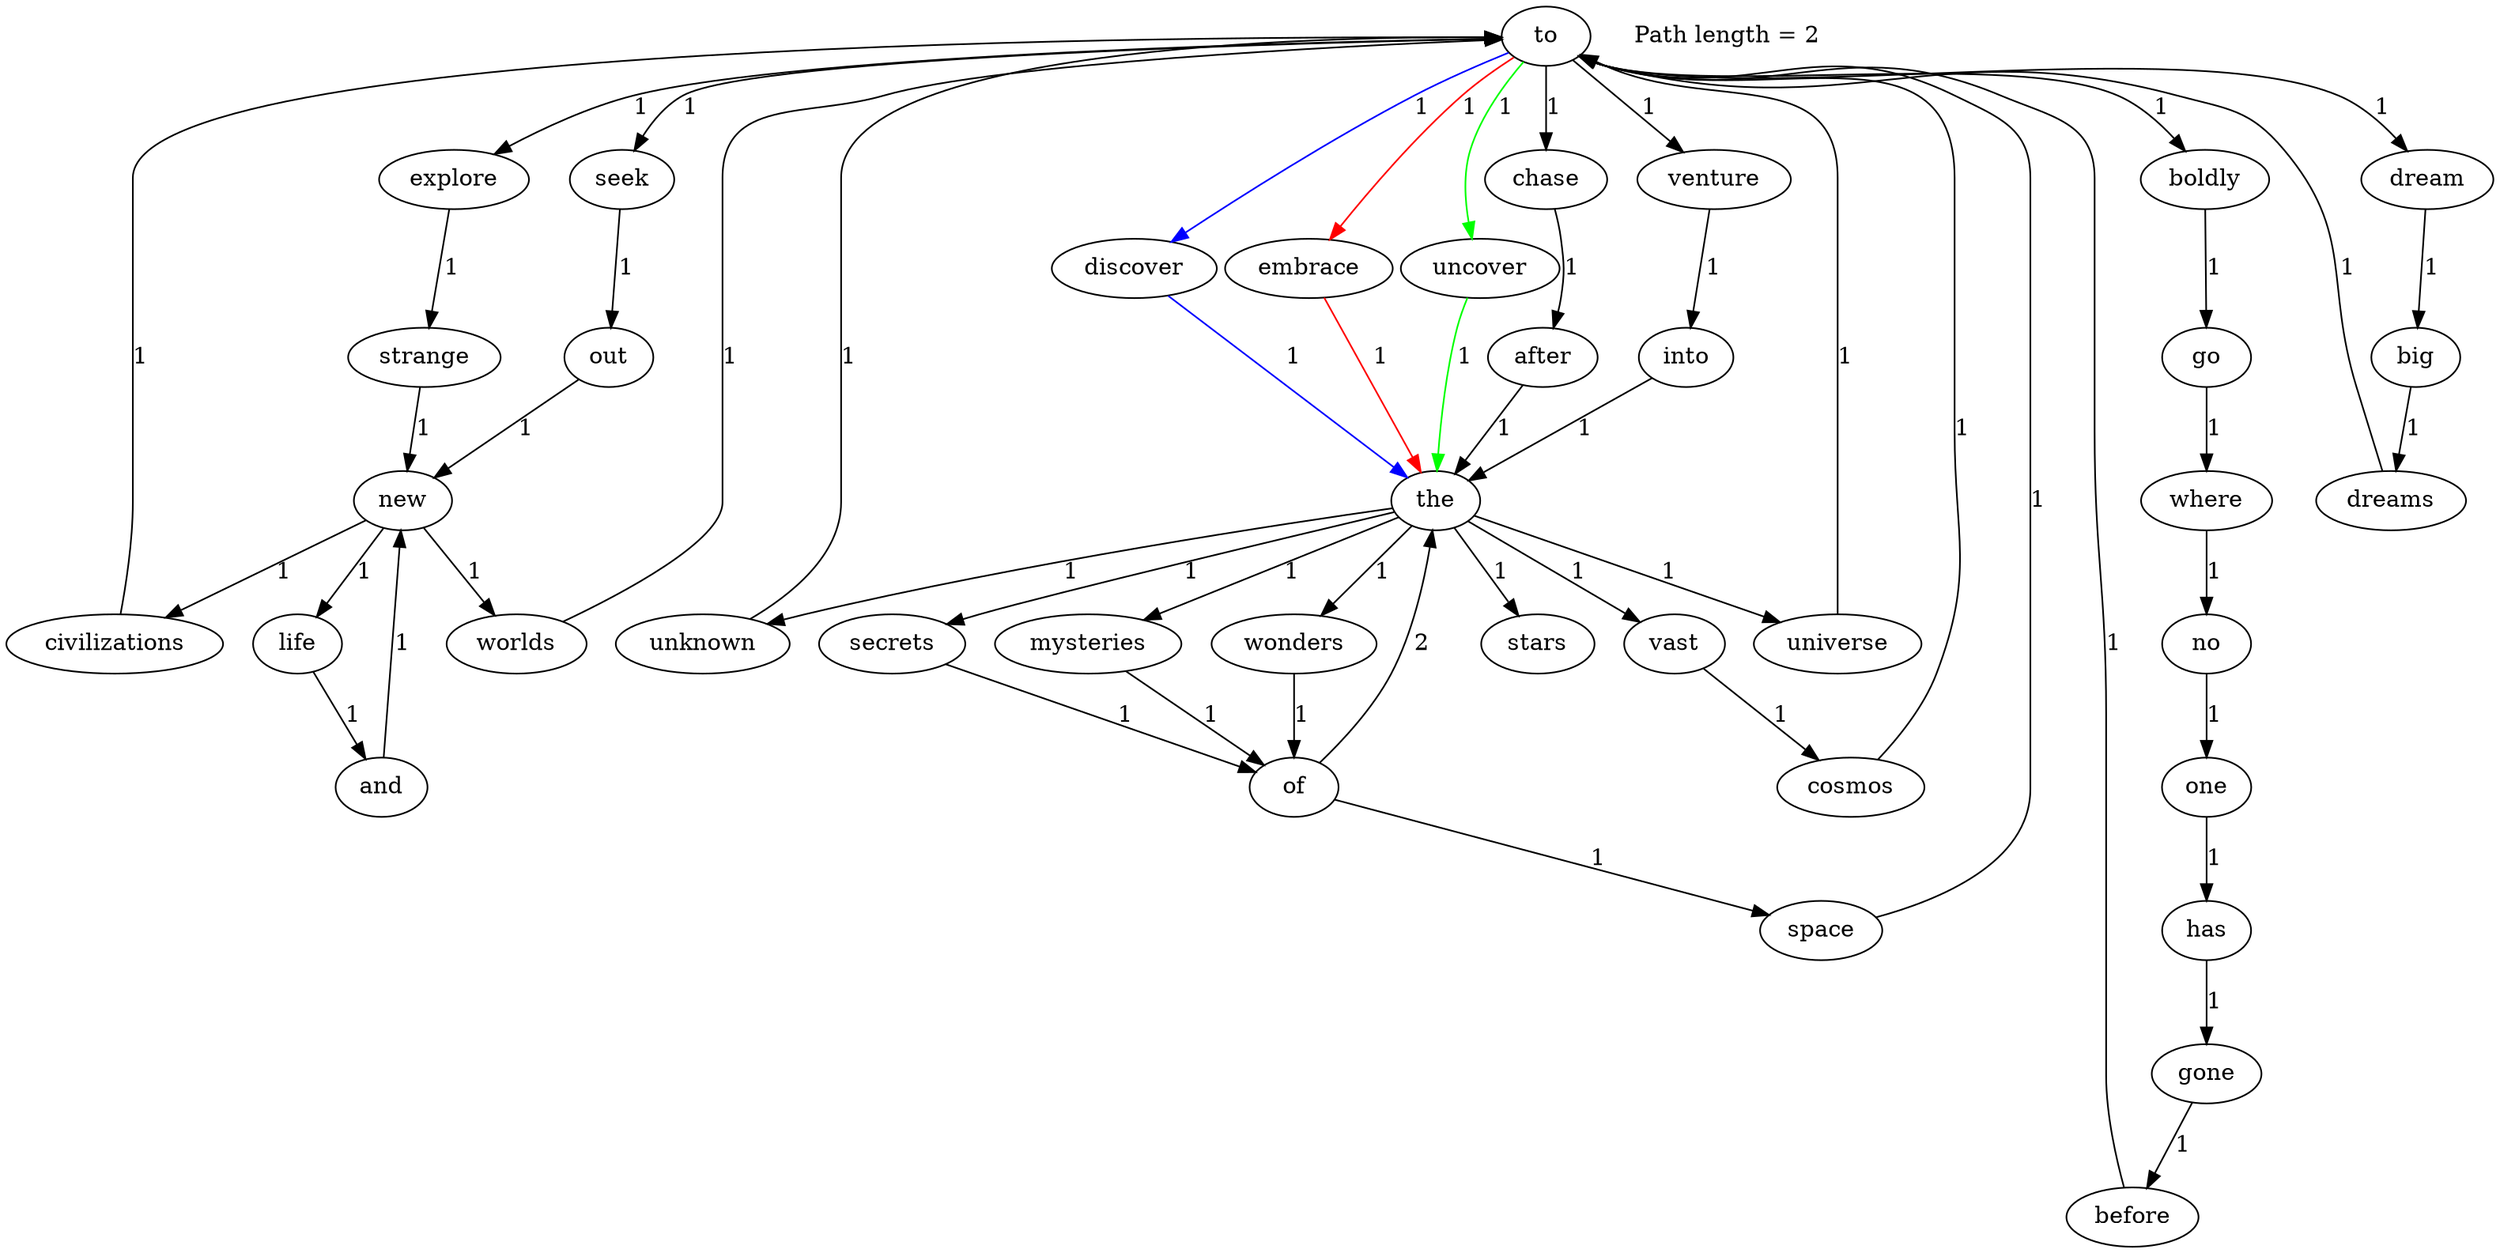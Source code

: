 digraph G {
    "to" [root=true];
    "no" -> "one" [label="1"];
    "big" -> "dreams" [label="1"];
    "worlds" -> "to" [label="1"];
    "before" -> "to" [label="1"];
    "dreams" -> "to" [label="1"];
    "seek" -> "out" [label="1"];
    "chase" -> "after" [label="1"];
    "life" -> "and" [label="1"];
    "space" -> "to" [label="1"];
    "out" -> "new" [label="1"];
    "unknown" -> "to" [label="1"];
    "into" -> "the" [label="1"];
    "and" -> "new" [label="1"];
    "of" -> "the" [label="2"];
    "of" -> "space" [label="1"];
    "where" -> "no" [label="1"];
    "boldly" -> "go" [label="1"];
    "has" -> "gone" [label="1"];
    "after" -> "the" [label="1"];
    "civilizations" -> "to" [label="1"];
    "new" -> "worlds" [label="1"];
    "new" -> "civilizations" [label="1"];
    "new" -> "life" [label="1"];
    "discover" -> "the" [label="1", color="blue"];
    "explore" -> "strange" [label="1"];
    "embrace" -> "the" [label="1", color="red"];
    "one" -> "has" [label="1"];
    "go" -> "where" [label="1"];
    "mysteries" -> "of" [label="1"];
    "cosmos" -> "to" [label="1"];
    "uncover" -> "the" [label="1", color="green"];
    "secrets" -> "of" [label="1"];
    "strange" -> "new" [label="1"];
    "venture" -> "into" [label="1"];
    "gone" -> "before" [label="1"];
    "the" -> "wonders" [label="1"];
    "the" -> "universe" [label="1"];
    "the" -> "mysteries" [label="1"];
    "the" -> "vast" [label="1"];
    "the" -> "stars" [label="1"];
    "the" -> "secrets" [label="1"];
    "the" -> "unknown" [label="1"];
    "wonders" -> "of" [label="1"];
    "dream" -> "big" [label="1"];
    "universe" -> "to" [label="1"];
    "to" -> "discover" [label="1", color="blue"];
    "to" -> "explore" [label="1"];
    "to" -> "embrace" [label="1", color="red"];
    "to" -> "dream" [label="1"];
    "to" -> "boldly" [label="1"];
    "to" -> "uncover" [label="1", color="green"];
    "to" -> "seek" [label="1"];
    "to" -> "chase" [label="1"];
    "to" -> "venture" [label="1"];
    "vast" -> "cosmos" [label="1"];
    "Path length = 2" [label="Path length = 2", color="black", shape=none];
}
